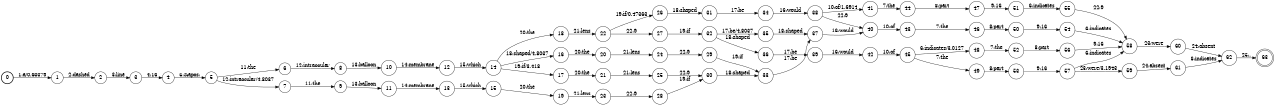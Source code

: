 digraph FST {
rankdir = LR;
size = "8.5,11";
label = "";
center = 1;
orientation = Portrait;
ranksep = "0.4";
nodesep = "0.25";
0 [label = "0", shape = circle, style = bold, fontsize = 14]
	0 -> 1 [label = "1:a/0.63379", fontsize = 14];
1 [label = "1", shape = circle, style = solid, fontsize = 14]
	1 -> 2 [label = "2:dashed", fontsize = 14];
2 [label = "2", shape = circle, style = solid, fontsize = 14]
	2 -> 3 [label = "3:line", fontsize = 14];
3 [label = "3", shape = circle, style = solid, fontsize = 14]
	3 -> 4 [label = "4:16", fontsize = 14];
4 [label = "4", shape = circle, style = solid, fontsize = 14]
	4 -> 5 [label = "5:&apos;", fontsize = 14];
5 [label = "5", shape = circle, style = solid, fontsize = 14]
	5 -> 6 [label = "11:the", fontsize = 14];
	5 -> 7 [label = "12:intraocular/4.8037", fontsize = 14];
6 [label = "6", shape = circle, style = solid, fontsize = 14]
	6 -> 8 [label = "12:intraocular", fontsize = 14];
7 [label = "7", shape = circle, style = solid, fontsize = 14]
	7 -> 9 [label = "11:the", fontsize = 14];
8 [label = "8", shape = circle, style = solid, fontsize = 14]
	8 -> 10 [label = "13:balloon", fontsize = 14];
9 [label = "9", shape = circle, style = solid, fontsize = 14]
	9 -> 11 [label = "13:balloon", fontsize = 14];
10 [label = "10", shape = circle, style = solid, fontsize = 14]
	10 -> 12 [label = "14:membrane", fontsize = 14];
11 [label = "11", shape = circle, style = solid, fontsize = 14]
	11 -> 13 [label = "14:membrane", fontsize = 14];
12 [label = "12", shape = circle, style = solid, fontsize = 14]
	12 -> 14 [label = "15:which", fontsize = 14];
13 [label = "13", shape = circle, style = solid, fontsize = 14]
	13 -> 15 [label = "15:which", fontsize = 14];
14 [label = "14", shape = circle, style = solid, fontsize = 14]
	14 -> 18 [label = "20:the", fontsize = 14];
	14 -> 16 [label = "18:shaped/4.8037", fontsize = 14];
	14 -> 17 [label = "19:if/3.418", fontsize = 14];
15 [label = "15", shape = circle, style = solid, fontsize = 14]
	15 -> 19 [label = "20:the", fontsize = 14];
16 [label = "16", shape = circle, style = solid, fontsize = 14]
	16 -> 20 [label = "20:the", fontsize = 14];
17 [label = "17", shape = circle, style = solid, fontsize = 14]
	17 -> 21 [label = "20:the", fontsize = 14];
18 [label = "18", shape = circle, style = solid, fontsize = 14]
	18 -> 22 [label = "21:lens", fontsize = 14];
19 [label = "19", shape = circle, style = solid, fontsize = 14]
	19 -> 23 [label = "21:lens", fontsize = 14];
20 [label = "20", shape = circle, style = solid, fontsize = 14]
	20 -> 24 [label = "21:lens", fontsize = 14];
21 [label = "21", shape = circle, style = solid, fontsize = 14]
	21 -> 25 [label = "21:lens", fontsize = 14];
22 [label = "22", shape = circle, style = solid, fontsize = 14]
	22 -> 26 [label = "19:if/0.47363", fontsize = 14];
	22 -> 27 [label = "22:9", fontsize = 14];
23 [label = "23", shape = circle, style = solid, fontsize = 14]
	23 -> 28 [label = "22:9", fontsize = 14];
24 [label = "24", shape = circle, style = solid, fontsize = 14]
	24 -> 29 [label = "22:9", fontsize = 14];
25 [label = "25", shape = circle, style = solid, fontsize = 14]
	25 -> 30 [label = "22:9", fontsize = 14];
26 [label = "26", shape = circle, style = solid, fontsize = 14]
	26 -> 31 [label = "18:shaped", fontsize = 14];
27 [label = "27", shape = circle, style = solid, fontsize = 14]
	27 -> 32 [label = "19:if", fontsize = 14];
28 [label = "28", shape = circle, style = solid, fontsize = 14]
	28 -> 30 [label = "19:if", fontsize = 14];
29 [label = "29", shape = circle, style = solid, fontsize = 14]
	29 -> 33 [label = "19:if", fontsize = 14];
30 [label = "30", shape = circle, style = solid, fontsize = 14]
	30 -> 33 [label = "18:shaped", fontsize = 14];
31 [label = "31", shape = circle, style = solid, fontsize = 14]
	31 -> 34 [label = "17:be", fontsize = 14];
32 [label = "32", shape = circle, style = solid, fontsize = 14]
	32 -> 35 [label = "17:be/4.8037", fontsize = 14];
	32 -> 36 [label = "18:shaped", fontsize = 14];
33 [label = "33", shape = circle, style = solid, fontsize = 14]
	33 -> 37 [label = "17:be", fontsize = 14];
34 [label = "34", shape = circle, style = solid, fontsize = 14]
	34 -> 38 [label = "16:would", fontsize = 14];
35 [label = "35", shape = circle, style = solid, fontsize = 14]
	35 -> 37 [label = "18:shaped", fontsize = 14];
36 [label = "36", shape = circle, style = solid, fontsize = 14]
	36 -> 39 [label = "17:be", fontsize = 14];
37 [label = "37", shape = circle, style = solid, fontsize = 14]
	37 -> 40 [label = "16:would", fontsize = 14];
38 [label = "38", shape = circle, style = solid, fontsize = 14]
	38 -> 41 [label = "10:of/1.6914", fontsize = 14];
	38 -> 40 [label = "22:9", fontsize = 14];
39 [label = "39", shape = circle, style = solid, fontsize = 14]
	39 -> 42 [label = "16:would", fontsize = 14];
40 [label = "40", shape = circle, style = solid, fontsize = 14]
	40 -> 43 [label = "10:of", fontsize = 14];
41 [label = "41", shape = circle, style = solid, fontsize = 14]
	41 -> 44 [label = "7:the", fontsize = 14];
42 [label = "42", shape = circle, style = solid, fontsize = 14]
	42 -> 45 [label = "10:of", fontsize = 14];
43 [label = "43", shape = circle, style = solid, fontsize = 14]
	43 -> 46 [label = "7:the", fontsize = 14];
44 [label = "44", shape = circle, style = solid, fontsize = 14]
	44 -> 47 [label = "8:part", fontsize = 14];
45 [label = "45", shape = circle, style = solid, fontsize = 14]
	45 -> 48 [label = "6:indicates/3.0127", fontsize = 14];
	45 -> 49 [label = "7:the", fontsize = 14];
46 [label = "46", shape = circle, style = solid, fontsize = 14]
	46 -> 50 [label = "8:part", fontsize = 14];
47 [label = "47", shape = circle, style = solid, fontsize = 14]
	47 -> 51 [label = "9:16", fontsize = 14];
48 [label = "48", shape = circle, style = solid, fontsize = 14]
	48 -> 52 [label = "7:the", fontsize = 14];
49 [label = "49", shape = circle, style = solid, fontsize = 14]
	49 -> 53 [label = "8:part", fontsize = 14];
50 [label = "50", shape = circle, style = solid, fontsize = 14]
	50 -> 54 [label = "9:16", fontsize = 14];
51 [label = "51", shape = circle, style = solid, fontsize = 14]
	51 -> 55 [label = "6:indicates", fontsize = 14];
52 [label = "52", shape = circle, style = solid, fontsize = 14]
	52 -> 56 [label = "8:part", fontsize = 14];
53 [label = "53", shape = circle, style = solid, fontsize = 14]
	53 -> 57 [label = "9:16", fontsize = 14];
54 [label = "54", shape = circle, style = solid, fontsize = 14]
	54 -> 58 [label = "6:indicates", fontsize = 14];
55 [label = "55", shape = circle, style = solid, fontsize = 14]
	55 -> 58 [label = "22:9", fontsize = 14];
56 [label = "56", shape = circle, style = solid, fontsize = 14]
	56 -> 58 [label = "9:16", fontsize = 14];
57 [label = "57", shape = circle, style = solid, fontsize = 14]
	57 -> 58 [label = "6:indicates", fontsize = 14];
	57 -> 59 [label = "23:were/3.1943", fontsize = 14];
58 [label = "58", shape = circle, style = solid, fontsize = 14]
	58 -> 60 [label = "23:were", fontsize = 14];
59 [label = "59", shape = circle, style = solid, fontsize = 14]
	59 -> 61 [label = "24:absent", fontsize = 14];
60 [label = "60", shape = circle, style = solid, fontsize = 14]
	60 -> 62 [label = "24:absent", fontsize = 14];
61 [label = "61", shape = circle, style = solid, fontsize = 14]
	61 -> 62 [label = "6:indicates", fontsize = 14];
62 [label = "62", shape = circle, style = solid, fontsize = 14]
	62 -> 63 [label = "25:.", fontsize = 14];
63 [label = "63", shape = doublecircle, style = solid, fontsize = 14]
}

